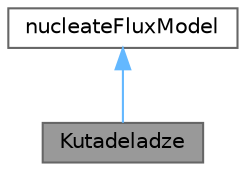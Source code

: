 digraph "Kutadeladze"
{
 // LATEX_PDF_SIZE
  bgcolor="transparent";
  edge [fontname=Helvetica,fontsize=10,labelfontname=Helvetica,labelfontsize=10];
  node [fontname=Helvetica,fontsize=10,shape=box,height=0.2,width=0.4];
  Node1 [id="Node000001",label="Kutadeladze",height=0.2,width=0.4,color="gray40", fillcolor="grey60", style="filled", fontcolor="black",tooltip="Nucleate flux sub-cooling correlation."];
  Node2 -> Node1 [id="edge1_Node000001_Node000002",dir="back",color="steelblue1",style="solid",tooltip=" "];
  Node2 [id="Node000002",label="nucleateFluxModel",height=0.2,width=0.4,color="gray40", fillcolor="white", style="filled",URL="$classFoam_1_1wallBoilingModels_1_1nucleateFluxModel.html",tooltip="Base class for nucleation flux models."];
}
